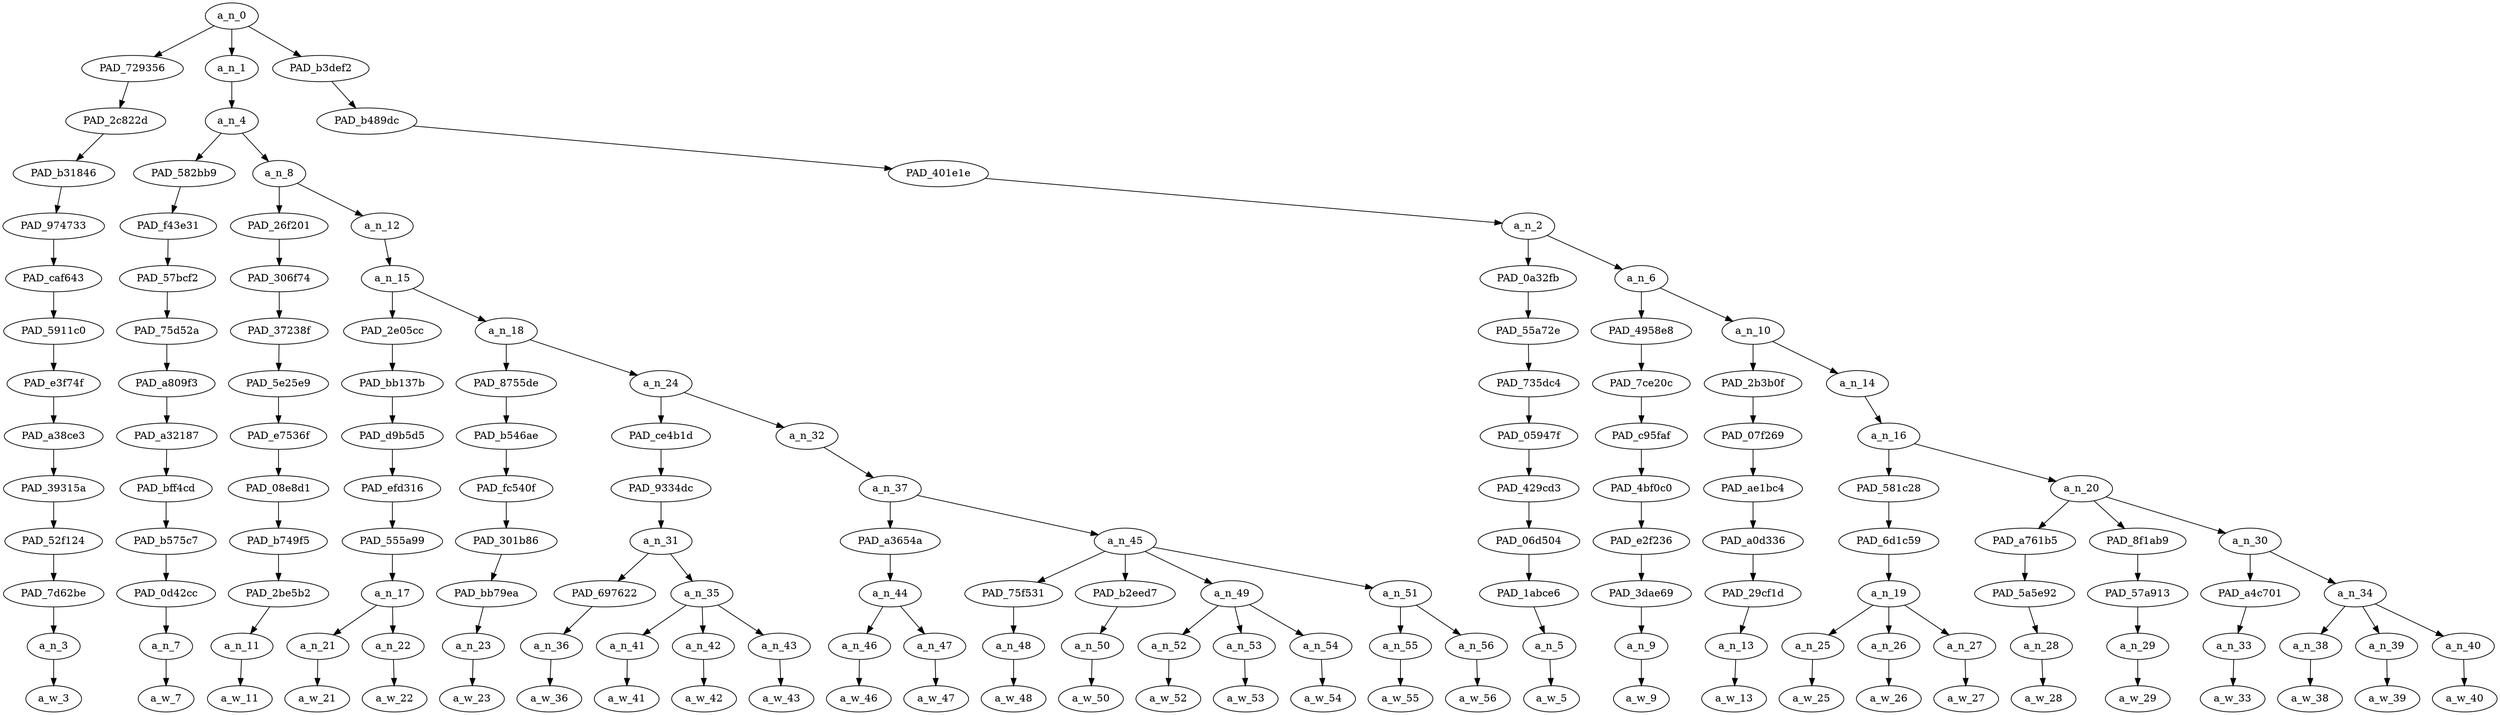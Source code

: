 strict digraph "" {
	a_n_0	[div_dir=1,
		index=0,
		level=13,
		pos="16.868272569444443,13!",
		text_span="[0, 1, 2, 3, 4, 5, 6, 7, 8, 9, 10, 11, 12, 13, 14, 15, 16, 17, 18, 19, 20, 21, 22, 23, 24, 25, 26, 27, 28, 29, 30]",
		value=0.99999999];
	PAD_729356	[div_dir=1,
		index=2,
		level=12,
		pos="30.0,12!",
		text_span="[30]",
		value=0.02666437];
	a_n_0 -> PAD_729356;
	a_n_1	[div_dir=1,
		index=0,
		level=12,
		pos="1.396484375,12!",
		text_span="[0, 1, 2, 3, 4, 5, 6, 7, 8, 9, 10, 11, 12, 13, 14, 15, 16, 17]",
		value=0.63453378];
	a_n_0 -> a_n_1;
	PAD_b3def2	[div_dir=1,
		index=1,
		level=12,
		pos="19.208333333333332,12!",
		text_span="[18, 19, 20, 21, 22, 23, 24, 25, 26, 27, 28, 29]",
		value=0.33831494];
	a_n_0 -> PAD_b3def2;
	PAD_2c822d	[div_dir=1,
		index=2,
		level=11,
		pos="30.0,11!",
		text_span="[30]",
		value=0.02666437];
	PAD_729356 -> PAD_2c822d;
	PAD_b31846	[div_dir=1,
		index=3,
		level=10,
		pos="30.0,10!",
		text_span="[30]",
		value=0.02666437];
	PAD_2c822d -> PAD_b31846;
	PAD_974733	[div_dir=1,
		index=4,
		level=9,
		pos="30.0,9!",
		text_span="[30]",
		value=0.02666437];
	PAD_b31846 -> PAD_974733;
	PAD_caf643	[div_dir=1,
		index=5,
		level=8,
		pos="30.0,8!",
		text_span="[30]",
		value=0.02666437];
	PAD_974733 -> PAD_caf643;
	PAD_5911c0	[div_dir=1,
		index=7,
		level=7,
		pos="30.0,7!",
		text_span="[30]",
		value=0.02666437];
	PAD_caf643 -> PAD_5911c0;
	PAD_e3f74f	[div_dir=1,
		index=9,
		level=6,
		pos="30.0,6!",
		text_span="[30]",
		value=0.02666437];
	PAD_5911c0 -> PAD_e3f74f;
	PAD_a38ce3	[div_dir=1,
		index=10,
		level=5,
		pos="30.0,5!",
		text_span="[30]",
		value=0.02666437];
	PAD_e3f74f -> PAD_a38ce3;
	PAD_39315a	[div_dir=1,
		index=11,
		level=4,
		pos="30.0,4!",
		text_span="[30]",
		value=0.02666437];
	PAD_a38ce3 -> PAD_39315a;
	PAD_52f124	[div_dir=1,
		index=14,
		level=3,
		pos="30.0,3!",
		text_span="[30]",
		value=0.02666437];
	PAD_39315a -> PAD_52f124;
	PAD_7d62be	[div_dir=1,
		index=19,
		level=2,
		pos="30.0,2!",
		text_span="[30]",
		value=0.02666437];
	PAD_52f124 -> PAD_7d62be;
	a_n_3	[div_dir=1,
		index=30,
		level=1,
		pos="30.0,1!",
		text_span="[30]",
		value=0.02666437];
	PAD_7d62be -> a_n_3;
	a_w_3	[div_dir=0,
		index=30,
		level=0,
		pos="30,0!",
		text_span="[30]",
		value=😡];
	a_n_3 -> a_w_3;
	a_n_4	[div_dir=1,
		index=0,
		level=11,
		pos="1.396484375,11!",
		text_span="[0, 1, 2, 3, 4, 5, 6, 7, 8, 9, 10, 11, 12, 13, 14, 15, 16, 17]",
		value=0.63394938];
	a_n_1 -> a_n_4;
	PAD_582bb9	[div_dir=1,
		index=0,
		level=10,
		pos="0.0,10!",
		text_span="[0]",
		value=0.03786782];
	a_n_4 -> PAD_582bb9;
	a_n_8	[div_dir=1,
		index=1,
		level=10,
		pos="2.79296875,10!",
		text_span="[1, 2, 3, 4, 5, 6, 7, 8, 9, 10, 11, 12, 13, 14, 15, 16, 17]",
		value=0.59549717];
	a_n_4 -> a_n_8;
	PAD_f43e31	[div_dir=1,
		index=0,
		level=9,
		pos="0.0,9!",
		text_span="[0]",
		value=0.03786782];
	PAD_582bb9 -> PAD_f43e31;
	PAD_57bcf2	[div_dir=1,
		index=0,
		level=8,
		pos="0.0,8!",
		text_span="[0]",
		value=0.03786782];
	PAD_f43e31 -> PAD_57bcf2;
	PAD_75d52a	[div_dir=1,
		index=0,
		level=7,
		pos="0.0,7!",
		text_span="[0]",
		value=0.03786782];
	PAD_57bcf2 -> PAD_75d52a;
	PAD_a809f3	[div_dir=1,
		index=0,
		level=6,
		pos="0.0,6!",
		text_span="[0]",
		value=0.03786782];
	PAD_75d52a -> PAD_a809f3;
	PAD_a32187	[div_dir=1,
		index=0,
		level=5,
		pos="0.0,5!",
		text_span="[0]",
		value=0.03786782];
	PAD_a809f3 -> PAD_a32187;
	PAD_bff4cd	[div_dir=1,
		index=0,
		level=4,
		pos="0.0,4!",
		text_span="[0]",
		value=0.03786782];
	PAD_a32187 -> PAD_bff4cd;
	PAD_b575c7	[div_dir=1,
		index=0,
		level=3,
		pos="0.0,3!",
		text_span="[0]",
		value=0.03786782];
	PAD_bff4cd -> PAD_b575c7;
	PAD_0d42cc	[div_dir=1,
		index=0,
		level=2,
		pos="0.0,2!",
		text_span="[0]",
		value=0.03786782];
	PAD_b575c7 -> PAD_0d42cc;
	a_n_7	[div_dir=1,
		index=0,
		level=1,
		pos="0.0,1!",
		text_span="[0]",
		value=0.03786782];
	PAD_0d42cc -> a_n_7;
	a_w_7	[div_dir=0,
		index=0,
		level=0,
		pos="0,0!",
		text_span="[0]",
		value=match];
	a_n_7 -> a_w_7;
	PAD_26f201	[div_dir=1,
		index=1,
		level=9,
		pos="1.0,9!",
		text_span="[1]",
		value=0.04163446];
	a_n_8 -> PAD_26f201;
	a_n_12	[div_dir=1,
		index=2,
		level=9,
		pos="4.5859375,9!",
		text_span="[2, 3, 4, 5, 6, 7, 8, 9, 10, 11, 12, 13, 14, 15, 16, 17]",
		value=0.55331278];
	a_n_8 -> a_n_12;
	PAD_306f74	[div_dir=1,
		index=1,
		level=8,
		pos="1.0,8!",
		text_span="[1]",
		value=0.04163446];
	PAD_26f201 -> PAD_306f74;
	PAD_37238f	[div_dir=1,
		index=1,
		level=7,
		pos="1.0,7!",
		text_span="[1]",
		value=0.04163446];
	PAD_306f74 -> PAD_37238f;
	PAD_5e25e9	[div_dir=1,
		index=1,
		level=6,
		pos="1.0,6!",
		text_span="[1]",
		value=0.04163446];
	PAD_37238f -> PAD_5e25e9;
	PAD_e7536f	[div_dir=1,
		index=1,
		level=5,
		pos="1.0,5!",
		text_span="[1]",
		value=0.04163446];
	PAD_5e25e9 -> PAD_e7536f;
	PAD_08e8d1	[div_dir=1,
		index=1,
		level=4,
		pos="1.0,4!",
		text_span="[1]",
		value=0.04163446];
	PAD_e7536f -> PAD_08e8d1;
	PAD_b749f5	[div_dir=1,
		index=1,
		level=3,
		pos="1.0,3!",
		text_span="[1]",
		value=0.04163446];
	PAD_08e8d1 -> PAD_b749f5;
	PAD_2be5b2	[div_dir=1,
		index=1,
		level=2,
		pos="1.0,2!",
		text_span="[1]",
		value=0.04163446];
	PAD_b749f5 -> PAD_2be5b2;
	a_n_11	[div_dir=1,
		index=1,
		level=1,
		pos="1.0,1!",
		text_span="[1]",
		value=0.04163446];
	PAD_2be5b2 -> a_n_11;
	a_w_11	[div_dir=0,
		index=1,
		level=0,
		pos="1,0!",
		text_span="[1]",
		value="<number>"];
	a_n_11 -> a_w_11;
	a_n_15	[div_dir=1,
		index=2,
		level=8,
		pos="4.5859375,8!",
		text_span="[2, 3, 4, 5, 6, 7, 8, 9, 10, 11, 12, 13, 14, 15, 16, 17]",
		value=0.55277525];
	a_n_12 -> a_n_15;
	PAD_2e05cc	[div_dir=1,
		index=2,
		level=7,
		pos="2.5,7!",
		text_span="[2, 3]",
		value=0.12484822];
	a_n_15 -> PAD_2e05cc;
	a_n_18	[div_dir=1,
		index=3,
		level=7,
		pos="6.671875,7!",
		text_span="[4, 5, 6, 7, 8, 9, 10, 11, 12, 13, 14, 15, 16, 17]",
		value=0.42738951];
	a_n_15 -> a_n_18;
	PAD_bb137b	[div_dir=1,
		index=2,
		level=6,
		pos="2.5,6!",
		text_span="[2, 3]",
		value=0.12484822];
	PAD_2e05cc -> PAD_bb137b;
	PAD_d9b5d5	[div_dir=1,
		index=2,
		level=5,
		pos="2.5,5!",
		text_span="[2, 3]",
		value=0.12484822];
	PAD_bb137b -> PAD_d9b5d5;
	PAD_efd316	[div_dir=1,
		index=2,
		level=4,
		pos="2.5,4!",
		text_span="[2, 3]",
		value=0.12484822];
	PAD_d9b5d5 -> PAD_efd316;
	PAD_555a99	[div_dir=1,
		index=2,
		level=3,
		pos="2.5,3!",
		text_span="[2, 3]",
		value=0.12484822];
	PAD_efd316 -> PAD_555a99;
	a_n_17	[div_dir=1,
		index=2,
		level=2,
		pos="2.5,2!",
		text_span="[2, 3]",
		value=0.12484822];
	PAD_555a99 -> a_n_17;
	a_n_21	[div_dir=1,
		index=2,
		level=1,
		pos="2.0,1!",
		text_span="[2]",
		value=0.02621992];
	a_n_17 -> a_n_21;
	a_n_22	[div_dir=1,
		index=3,
		level=1,
		pos="3.0,1!",
		text_span="[3]",
		value=0.09814684];
	a_n_17 -> a_n_22;
	a_w_21	[div_dir=0,
		index=2,
		level=0,
		pos="2,0!",
		text_span="[2]",
		value=a];
	a_n_21 -> a_w_21;
	a_w_22	[div_dir=0,
		index=3,
		level=0,
		pos="3,0!",
		text_span="[3]",
		value=nigger];
	a_n_22 -> a_w_22;
	PAD_8755de	[div_dir=1,
		index=3,
		level=6,
		pos="4.0,6!",
		text_span="[4]",
		value=0.02385083];
	a_n_18 -> PAD_8755de;
	a_n_24	[div_dir=1,
		index=4,
		level=6,
		pos="9.34375,6!",
		text_span="[5, 6, 7, 8, 9, 10, 11, 12, 13, 14, 15, 16, 17]",
		value=0.40316579];
	a_n_18 -> a_n_24;
	PAD_b546ae	[div_dir=1,
		index=3,
		level=5,
		pos="4.0,5!",
		text_span="[4]",
		value=0.02385083];
	PAD_8755de -> PAD_b546ae;
	PAD_fc540f	[div_dir=1,
		index=3,
		level=4,
		pos="4.0,4!",
		text_span="[4]",
		value=0.02385083];
	PAD_b546ae -> PAD_fc540f;
	PAD_301b86	[div_dir=1,
		index=3,
		level=3,
		pos="4.0,3!",
		text_span="[4]",
		value=0.02385083];
	PAD_fc540f -> PAD_301b86;
	PAD_bb79ea	[div_dir=1,
		index=3,
		level=2,
		pos="4.0,2!",
		text_span="[4]",
		value=0.02385083];
	PAD_301b86 -> PAD_bb79ea;
	a_n_23	[div_dir=1,
		index=4,
		level=1,
		pos="4.0,1!",
		text_span="[4]",
		value=0.02385083];
	PAD_bb79ea -> a_n_23;
	a_w_23	[div_dir=0,
		index=4,
		level=0,
		pos="4,0!",
		text_span="[4]",
		value=wins];
	a_n_23 -> a_w_23;
	PAD_ce4b1d	[div_dir=1,
		index=4,
		level=5,
		pos="7.0,5!",
		text_span="[5, 6, 7, 8]",
		value=0.07677622];
	a_n_24 -> PAD_ce4b1d;
	a_n_32	[div_dir=1,
		index=5,
		level=5,
		pos="11.6875,5!",
		text_span="[9, 10, 11, 12, 13, 14, 15, 16, 17]",
		value=0.32600542];
	a_n_24 -> a_n_32;
	PAD_9334dc	[div_dir=1,
		index=4,
		level=4,
		pos="7.0,4!",
		text_span="[5, 6, 7, 8]",
		value=0.07677622];
	PAD_ce4b1d -> PAD_9334dc;
	a_n_31	[div_dir=1,
		index=4,
		level=3,
		pos="7.0,3!",
		text_span="[5, 6, 7, 8]",
		value=0.07677622];
	PAD_9334dc -> a_n_31;
	PAD_697622	[div_dir=1,
		index=5,
		level=2,
		pos="8.0,2!",
		text_span="[8]",
		value=0.01997175];
	a_n_31 -> PAD_697622;
	a_n_35	[div_dir=1,
		index=4,
		level=2,
		pos="6.0,2!",
		text_span="[5, 6, 7]",
		value=0.05670818];
	a_n_31 -> a_n_35;
	a_n_36	[div_dir=1,
		index=8,
		level=1,
		pos="8.0,1!",
		text_span="[8]",
		value=0.01997175];
	PAD_697622 -> a_n_36;
	a_w_36	[div_dir=0,
		index=8,
		level=0,
		pos="8,0!",
		text_span="[8]",
		value="<number>1"];
	a_n_36 -> a_w_36;
	a_n_41	[div_dir=1,
		index=5,
		level=1,
		pos="5.0,1!",
		text_span="[5]",
		value=0.01682282];
	a_n_35 -> a_n_41;
	a_n_42	[div_dir=1,
		index=6,
		level=1,
		pos="6.0,1!",
		text_span="[6]",
		value=0.01915020];
	a_n_35 -> a_n_42;
	a_n_43	[div_dir=1,
		index=7,
		level=1,
		pos="7.0,1!",
		text_span="[7]",
		value=0.02063890];
	a_n_35 -> a_n_43;
	a_w_41	[div_dir=0,
		index=5,
		level=0,
		pos="5,0!",
		text_span="[5]",
		value=a1];
	a_n_41 -> a_w_41;
	a_w_42	[div_dir=0,
		index=6,
		level=0,
		pos="6,0!",
		text_span="[6]",
		value=championship];
	a_n_42 -> a_w_42;
	a_w_43	[div_dir=0,
		index=7,
		level=0,
		pos="7,0!",
		text_span="[7]",
		value=match1];
	a_n_43 -> a_w_43;
	a_n_37	[div_dir=1,
		index=5,
		level=4,
		pos="11.6875,4!",
		text_span="[9, 10, 11, 12, 13, 14, 15, 16, 17]",
		value=0.32562321];
	a_n_32 -> a_n_37;
	PAD_a3654a	[div_dir=1,
		index=5,
		level=3,
		pos="9.5,3!",
		text_span="[9, 10]",
		value=0.08750240];
	a_n_37 -> PAD_a3654a;
	a_n_45	[div_dir=1,
		index=6,
		level=3,
		pos="13.875,3!",
		text_span="[11, 12, 13, 14, 15, 16, 17]",
		value=0.23773860];
	a_n_37 -> a_n_45;
	a_n_44	[div_dir=1,
		index=6,
		level=2,
		pos="9.5,2!",
		text_span="[9, 10]",
		value=0.08750240];
	PAD_a3654a -> a_n_44;
	a_n_46	[div_dir=1,
		index=9,
		level=1,
		pos="9.0,1!",
		text_span="[9]",
		value=0.01978477];
	a_n_44 -> a_n_46;
	a_n_47	[div_dir=1,
		index=10,
		level=1,
		pos="10.0,1!",
		text_span="[10]",
		value=0.06734857];
	a_n_44 -> a_n_47;
	a_w_46	[div_dir=0,
		index=9,
		level=0,
		pos="9,0!",
		text_span="[9]",
		value=a2];
	a_n_46 -> a_w_46;
	a_w_47	[div_dir=0,
		index=10,
		level=0,
		pos="10,0!",
		text_span="[10]",
		value=nigger1];
	a_n_47 -> a_w_47;
	PAD_75f531	[div_dir=-1,
		index=7,
		level=2,
		pos="11.0,2!",
		text_span="[11]",
		value=0.02126461];
	a_n_45 -> PAD_75f531;
	PAD_b2eed7	[div_dir=1,
		index=9,
		level=2,
		pos="15.0,2!",
		text_span="[15]",
		value=0.02242184];
	a_n_45 -> PAD_b2eed7;
	a_n_49	[div_dir=-1,
		index=8,
		level=2,
		pos="13.0,2!",
		text_span="[12, 13, 14]",
		value=0.06596374];
	a_n_45 -> a_n_49;
	a_n_51	[div_dir=1,
		index=10,
		level=2,
		pos="16.5,2!",
		text_span="[16, 17]",
		value=0.12786586];
	a_n_45 -> a_n_51;
	a_n_48	[div_dir=-1,
		index=11,
		level=1,
		pos="11.0,1!",
		text_span="[11]",
		value=0.02126461];
	PAD_75f531 -> a_n_48;
	a_w_48	[div_dir=0,
		index=11,
		level=0,
		pos="11,0!",
		text_span="[11]",
		value=wins1];
	a_n_48 -> a_w_48;
	a_n_50	[div_dir=1,
		index=15,
		level=1,
		pos="15.0,1!",
		text_span="[15]",
		value=0.02242184];
	PAD_b2eed7 -> a_n_50;
	a_w_50	[div_dir=0,
		index=15,
		level=0,
		pos="15,0!",
		text_span="[15]",
		value=now];
	a_n_50 -> a_w_50;
	a_n_52	[div_dir=-1,
		index=12,
		level=1,
		pos="12.0,1!",
		text_span="[12]",
		value=0.01881065];
	a_n_49 -> a_n_52;
	a_n_53	[div_dir=1,
		index=13,
		level=1,
		pos="13.0,1!",
		text_span="[13]",
		value=0.02374897];
	a_n_49 -> a_n_53;
	a_n_54	[div_dir=-1,
		index=14,
		level=1,
		pos="14.0,1!",
		text_span="[14]",
		value=0.02338308];
	a_n_49 -> a_n_54;
	a_w_52	[div_dir=0,
		index=12,
		level=0,
		pos="12,0!",
		text_span="[12]",
		value=the];
	a_n_52 -> a_w_52;
	a_w_53	[div_dir=0,
		index=13,
		level=0,
		pos="13,0!",
		text_span="[13]",
		value=battle];
	a_n_53 -> a_w_53;
	a_w_54	[div_dir=0,
		index=14,
		level=0,
		pos="14,0!",
		text_span="[14]",
		value=royal];
	a_n_54 -> a_w_54;
	a_n_55	[div_dir=1,
		index=16,
		level=1,
		pos="16.0,1!",
		text_span="[16]",
		value=0.02308250];
	a_n_51 -> a_n_55;
	a_n_56	[div_dir=1,
		index=17,
		level=1,
		pos="17.0,1!",
		text_span="[17]",
		value=0.10444669];
	a_n_51 -> a_n_56;
	a_w_55	[div_dir=0,
		index=16,
		level=0,
		pos="16,0!",
		text_span="[16]",
		value="<number>2"];
	a_n_55 -> a_w_55;
	a_w_56	[div_dir=0,
		index=17,
		level=0,
		pos="17,0!",
		text_span="[17]",
		value=niggers];
	a_n_56 -> a_w_56;
	PAD_b489dc	[div_dir=1,
		index=1,
		level=11,
		pos="19.208333333333332,11!",
		text_span="[18, 19, 20, 21, 22, 23, 24, 25, 26, 27, 28, 29]",
		value=0.33831494];
	PAD_b3def2 -> PAD_b489dc;
	PAD_401e1e	[div_dir=1,
		index=2,
		level=10,
		pos="19.208333333333332,10!",
		text_span="[18, 19, 20, 21, 22, 23, 24, 25, 26, 27, 28, 29]",
		value=0.33831494];
	PAD_b489dc -> PAD_401e1e;
	a_n_2	[div_dir=1,
		index=3,
		level=9,
		pos="19.208333333333332,9!",
		text_span="[18, 19, 20, 21, 22, 23, 24, 25, 26, 27, 28, 29]",
		value=0.33831494];
	PAD_401e1e -> a_n_2;
	PAD_0a32fb	[div_dir=1,
		index=3,
		level=8,
		pos="18.0,8!",
		text_span="[18]",
		value=0.02094807];
	a_n_2 -> PAD_0a32fb;
	a_n_6	[div_dir=1,
		index=4,
		level=8,
		pos="20.416666666666664,8!",
		text_span="[19, 20, 21, 22, 23, 24, 25, 26, 27, 28, 29]",
		value=0.31730801];
	a_n_2 -> a_n_6;
	PAD_55a72e	[div_dir=1,
		index=4,
		level=7,
		pos="18.0,7!",
		text_span="[18]",
		value=0.02094807];
	PAD_0a32fb -> PAD_55a72e;
	PAD_735dc4	[div_dir=1,
		index=5,
		level=6,
		pos="18.0,6!",
		text_span="[18]",
		value=0.02094807];
	PAD_55a72e -> PAD_735dc4;
	PAD_05947f	[div_dir=1,
		index=6,
		level=5,
		pos="18.0,5!",
		text_span="[18]",
		value=0.02094807];
	PAD_735dc4 -> PAD_05947f;
	PAD_429cd3	[div_dir=1,
		index=6,
		level=4,
		pos="18.0,4!",
		text_span="[18]",
		value=0.02094807];
	PAD_05947f -> PAD_429cd3;
	PAD_06d504	[div_dir=1,
		index=7,
		level=3,
		pos="18.0,3!",
		text_span="[18]",
		value=0.02094807];
	PAD_429cd3 -> PAD_06d504;
	PAD_1abce6	[div_dir=1,
		index=11,
		level=2,
		pos="18.0,2!",
		text_span="[18]",
		value=0.02094807];
	PAD_06d504 -> PAD_1abce6;
	a_n_5	[div_dir=1,
		index=18,
		level=1,
		pos="18.0,1!",
		text_span="[18]",
		value=0.02094807];
	PAD_1abce6 -> a_n_5;
	a_w_5	[div_dir=0,
		index=18,
		level=0,
		pos="18,0!",
		text_span="[18]",
		value=are];
	a_n_5 -> a_w_5;
	PAD_4958e8	[div_dir=-1,
		index=5,
		level=7,
		pos="19.0,7!",
		text_span="[19]",
		value=0.02900298];
	a_n_6 -> PAD_4958e8;
	a_n_10	[div_dir=1,
		index=6,
		level=7,
		pos="21.833333333333332,7!",
		text_span="[20, 21, 22, 23, 24, 25, 26, 27, 28, 29]",
		value=0.28825192];
	a_n_6 -> a_n_10;
	PAD_7ce20c	[div_dir=-1,
		index=6,
		level=6,
		pos="19.0,6!",
		text_span="[19]",
		value=0.02900298];
	PAD_4958e8 -> PAD_7ce20c;
	PAD_c95faf	[div_dir=-1,
		index=7,
		level=5,
		pos="19.0,5!",
		text_span="[19]",
		value=0.02900298];
	PAD_7ce20c -> PAD_c95faf;
	PAD_4bf0c0	[div_dir=-1,
		index=7,
		level=4,
		pos="19.0,4!",
		text_span="[19]",
		value=0.02900298];
	PAD_c95faf -> PAD_4bf0c0;
	PAD_e2f236	[div_dir=-1,
		index=8,
		level=3,
		pos="19.0,3!",
		text_span="[19]",
		value=0.02900298];
	PAD_4bf0c0 -> PAD_e2f236;
	PAD_3dae69	[div_dir=-1,
		index=12,
		level=2,
		pos="19.0,2!",
		text_span="[19]",
		value=0.02900298];
	PAD_e2f236 -> PAD_3dae69;
	a_n_9	[div_dir=-1,
		index=19,
		level=1,
		pos="19.0,1!",
		text_span="[19]",
		value=0.02900298];
	PAD_3dae69 -> a_n_9;
	a_w_9	[div_dir=0,
		index=19,
		level=0,
		pos="19,0!",
		text_span="[19]",
		value=singing];
	a_n_9 -> a_w_9;
	PAD_2b3b0f	[div_dir=1,
		index=7,
		level=6,
		pos="20.0,6!",
		text_span="[20]",
		value=0.03165763];
	a_n_10 -> PAD_2b3b0f;
	a_n_14	[div_dir=1,
		index=8,
		level=6,
		pos="23.666666666666664,6!",
		text_span="[21, 22, 23, 24, 25, 26, 27, 28, 29]",
		value=0.25650892];
	a_n_10 -> a_n_14;
	PAD_07f269	[div_dir=1,
		index=8,
		level=5,
		pos="20.0,5!",
		text_span="[20]",
		value=0.03165763];
	PAD_2b3b0f -> PAD_07f269;
	PAD_ae1bc4	[div_dir=1,
		index=8,
		level=4,
		pos="20.0,4!",
		text_span="[20]",
		value=0.03165763];
	PAD_07f269 -> PAD_ae1bc4;
	PAD_a0d336	[div_dir=1,
		index=9,
		level=3,
		pos="20.0,3!",
		text_span="[20]",
		value=0.03165763];
	PAD_ae1bc4 -> PAD_a0d336;
	PAD_29cf1d	[div_dir=1,
		index=13,
		level=2,
		pos="20.0,2!",
		text_span="[20]",
		value=0.03165763];
	PAD_a0d336 -> PAD_29cf1d;
	a_n_13	[div_dir=1,
		index=20,
		level=1,
		pos="20.0,1!",
		text_span="[20]",
		value=0.03165763];
	PAD_29cf1d -> a_n_13;
	a_w_13	[div_dir=0,
		index=20,
		level=0,
		pos="20,0!",
		text_span="[20]",
		value=fuck];
	a_n_13 -> a_w_13;
	a_n_16	[div_dir=1,
		index=9,
		level=5,
		pos="23.666666666666664,5!",
		text_span="[21, 22, 23, 24, 25, 26, 27, 28, 29]",
		value=0.25645104];
	a_n_14 -> a_n_16;
	PAD_581c28	[div_dir=1,
		index=9,
		level=4,
		pos="22.0,4!",
		text_span="[21, 22, 23]",
		value=0.06178598];
	a_n_16 -> PAD_581c28;
	a_n_20	[div_dir=1,
		index=10,
		level=4,
		pos="25.333333333333332,4!",
		text_span="[24, 25, 26, 27, 28, 29]",
		value=0.19460718];
	a_n_16 -> a_n_20;
	PAD_6d1c59	[div_dir=1,
		index=10,
		level=3,
		pos="22.0,3!",
		text_span="[21, 22, 23]",
		value=0.06178598];
	PAD_581c28 -> PAD_6d1c59;
	a_n_19	[div_dir=1,
		index=14,
		level=2,
		pos="22.0,2!",
		text_span="[21, 22, 23]",
		value=0.06178598];
	PAD_6d1c59 -> a_n_19;
	a_n_25	[div_dir=1,
		index=21,
		level=1,
		pos="21.0,1!",
		text_span="[21]",
		value=0.01803380];
	a_n_19 -> a_n_25;
	a_n_26	[div_dir=-1,
		index=22,
		level=1,
		pos="22.0,1!",
		text_span="[22]",
		value=0.01948963];
	a_n_19 -> a_n_26;
	a_n_27	[div_dir=1,
		index=23,
		level=1,
		pos="23.0,1!",
		text_span="[23]",
		value=0.02421433];
	a_n_19 -> a_n_27;
	a_w_25	[div_dir=0,
		index=21,
		level=0,
		pos="21,0!",
		text_span="[21]",
		value=this];
	a_n_25 -> a_w_25;
	a_w_26	[div_dir=0,
		index=22,
		level=0,
		pos="22,0!",
		text_span="[22]",
		value=whole];
	a_n_26 -> a_w_26;
	a_w_27	[div_dir=0,
		index=23,
		level=0,
		pos="23,0!",
		text_span="[23]",
		value=thing];
	a_n_27 -> a_w_27;
	PAD_a761b5	[div_dir=-1,
		index=11,
		level=3,
		pos="24.0,3!",
		text_span="[24]",
		value=0.02097711];
	a_n_20 -> PAD_a761b5;
	PAD_8f1ab9	[div_dir=1,
		index=12,
		level=3,
		pos="25.0,3!",
		text_span="[25]",
		value=0.02107281];
	a_n_20 -> PAD_8f1ab9;
	a_n_30	[div_dir=1,
		index=13,
		level=3,
		pos="27.0,3!",
		text_span="[26, 27, 28, 29]",
		value=0.15251951];
	a_n_20 -> a_n_30;
	PAD_5a5e92	[div_dir=-1,
		index=15,
		level=2,
		pos="24.0,2!",
		text_span="[24]",
		value=0.02097711];
	PAD_a761b5 -> PAD_5a5e92;
	a_n_28	[div_dir=-1,
		index=24,
		level=1,
		pos="24.0,1!",
		text_span="[24]",
		value=0.02097711];
	PAD_5a5e92 -> a_n_28;
	a_w_28	[div_dir=0,
		index=24,
		level=0,
		pos="24,0!",
		text_span="[24]",
		value=im];
	a_n_28 -> a_w_28;
	PAD_57a913	[div_dir=1,
		index=16,
		level=2,
		pos="25.0,2!",
		text_span="[25]",
		value=0.02107281];
	PAD_8f1ab9 -> PAD_57a913;
	a_n_29	[div_dir=1,
		index=25,
		level=1,
		pos="25.0,1!",
		text_span="[25]",
		value=0.02107281];
	PAD_57a913 -> a_n_29;
	a_w_29	[div_dir=0,
		index=25,
		level=0,
		pos="25,0!",
		text_span="[25]",
		value=gonna];
	a_n_29 -> a_w_29;
	PAD_a4c701	[div_dir=1,
		index=17,
		level=2,
		pos="26.0,2!",
		text_span="[26]",
		value=0.01891657];
	a_n_30 -> PAD_a4c701;
	a_n_34	[div_dir=1,
		index=18,
		level=2,
		pos="28.0,2!",
		text_span="[27, 28, 29]",
		value=0.13355881];
	a_n_30 -> a_n_34;
	a_n_33	[div_dir=1,
		index=26,
		level=1,
		pos="26.0,1!",
		text_span="[26]",
		value=0.01891657];
	PAD_a4c701 -> a_n_33;
	a_w_33	[div_dir=0,
		index=26,
		level=0,
		pos="26,0!",
		text_span="[26]",
		value=play];
	a_n_33 -> a_w_33;
	a_n_38	[div_dir=-1,
		index=27,
		level=1,
		pos="27.0,1!",
		text_span="[27]",
		value=0.05798872];
	a_n_34 -> a_n_38;
	a_n_39	[div_dir=1,
		index=28,
		level=1,
		pos="28.0,1!",
		text_span="[28]",
		value=0.03118609];
	a_n_34 -> a_n_39;
	a_n_40	[div_dir=-1,
		index=29,
		level=1,
		pos="29.0,1!",
		text_span="[29]",
		value=0.04435020];
	a_n_34 -> a_n_40;
	a_w_38	[div_dir=0,
		index=27,
		level=0,
		pos="27,0!",
		text_span="[27]",
		value=gta5];
	a_n_38 -> a_w_38;
	a_w_39	[div_dir=0,
		index=28,
		level=0,
		pos="28,0!",
		text_span="[28]",
		value=fuck1];
	a_n_39 -> a_w_39;
	a_w_40	[div_dir=0,
		index=29,
		level=0,
		pos="29,0!",
		text_span="[29]",
		value=wrestlemania];
	a_n_40 -> a_w_40;
}
